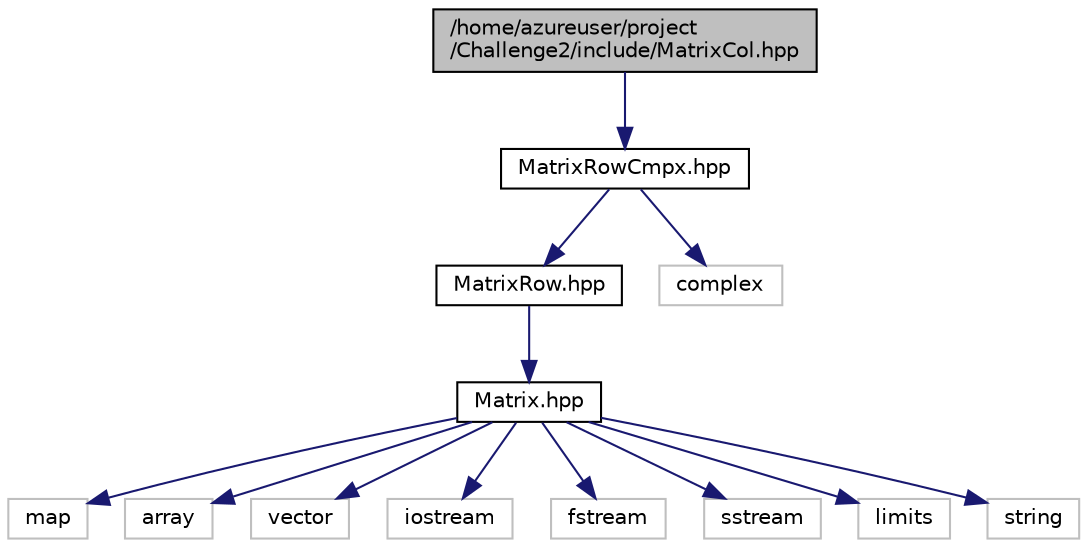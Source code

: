 digraph "/home/azureuser/project/Challenge2/include/MatrixCol.hpp"
{
 // LATEX_PDF_SIZE
  edge [fontname="Helvetica",fontsize="10",labelfontname="Helvetica",labelfontsize="10"];
  node [fontname="Helvetica",fontsize="10",shape=record];
  Node1 [label="/home/azureuser/project\l/Challenge2/include/MatrixCol.hpp",height=0.2,width=0.4,color="black", fillcolor="grey75", style="filled", fontcolor="black",tooltip="Contains the specialization of Matrix for a column-major matrix."];
  Node1 -> Node2 [color="midnightblue",fontsize="10",style="solid"];
  Node2 [label="MatrixRowCmpx.hpp",height=0.2,width=0.4,color="black", fillcolor="white", style="filled",URL="$MatrixRowCmpx_8hpp.html",tooltip="Contains the specialization of Matrix for a row-major matrix, containing complex numbers."];
  Node2 -> Node3 [color="midnightblue",fontsize="10",style="solid"];
  Node3 [label="MatrixRow.hpp",height=0.2,width=0.4,color="black", fillcolor="white", style="filled",URL="$MatrixRow_8hpp.html",tooltip="Contains the specialization of Matrix for a row-major matrix."];
  Node3 -> Node4 [color="midnightblue",fontsize="10",style="solid"];
  Node4 [label="Matrix.hpp",height=0.2,width=0.4,color="black", fillcolor="white", style="filled",URL="$Matrix_8hpp.html",tooltip="Contains the definition of the template class Matrix."];
  Node4 -> Node5 [color="midnightblue",fontsize="10",style="solid"];
  Node5 [label="map",height=0.2,width=0.4,color="grey75", fillcolor="white", style="filled",tooltip=" "];
  Node4 -> Node6 [color="midnightblue",fontsize="10",style="solid"];
  Node6 [label="array",height=0.2,width=0.4,color="grey75", fillcolor="white", style="filled",tooltip=" "];
  Node4 -> Node7 [color="midnightblue",fontsize="10",style="solid"];
  Node7 [label="vector",height=0.2,width=0.4,color="grey75", fillcolor="white", style="filled",tooltip=" "];
  Node4 -> Node8 [color="midnightblue",fontsize="10",style="solid"];
  Node8 [label="iostream",height=0.2,width=0.4,color="grey75", fillcolor="white", style="filled",tooltip=" "];
  Node4 -> Node9 [color="midnightblue",fontsize="10",style="solid"];
  Node9 [label="fstream",height=0.2,width=0.4,color="grey75", fillcolor="white", style="filled",tooltip=" "];
  Node4 -> Node10 [color="midnightblue",fontsize="10",style="solid"];
  Node10 [label="sstream",height=0.2,width=0.4,color="grey75", fillcolor="white", style="filled",tooltip=" "];
  Node4 -> Node11 [color="midnightblue",fontsize="10",style="solid"];
  Node11 [label="limits",height=0.2,width=0.4,color="grey75", fillcolor="white", style="filled",tooltip=" "];
  Node4 -> Node12 [color="midnightblue",fontsize="10",style="solid"];
  Node12 [label="string",height=0.2,width=0.4,color="grey75", fillcolor="white", style="filled",tooltip=" "];
  Node2 -> Node13 [color="midnightblue",fontsize="10",style="solid"];
  Node13 [label="complex",height=0.2,width=0.4,color="grey75", fillcolor="white", style="filled",tooltip=" "];
}
